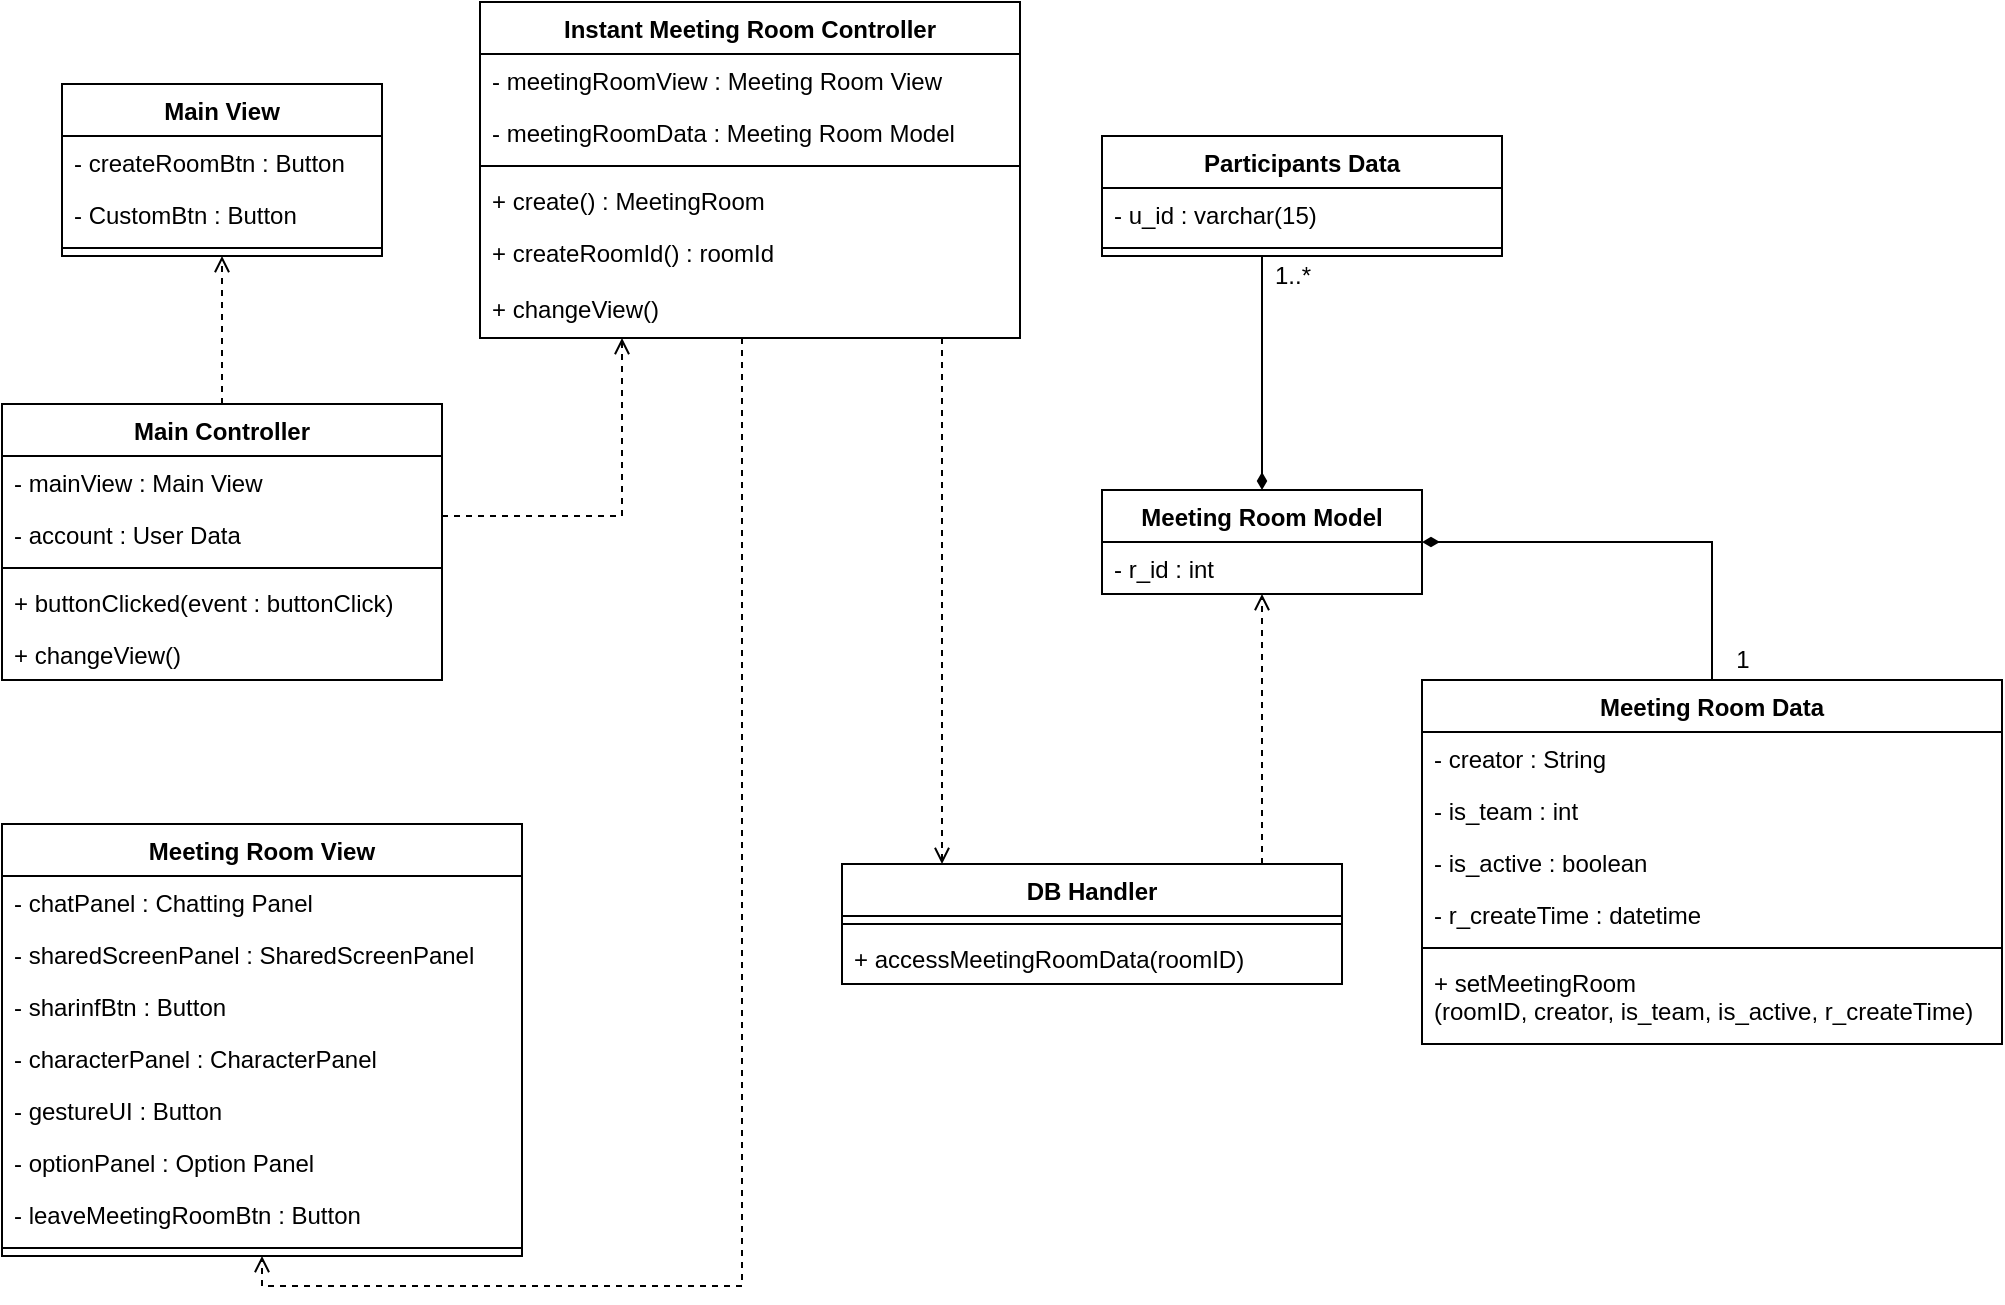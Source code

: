 <mxfile version="14.7.6" type="github">
  <diagram id="qNtHvHr-Q_ltwnV1EGBj" name="Page-1">
    <mxGraphModel dx="1000" dy="625" grid="1" gridSize="10" guides="1" tooltips="1" connect="1" arrows="1" fold="1" page="1" pageScale="1" pageWidth="827" pageHeight="1169" math="0" shadow="0">
      <root>
        <mxCell id="0" />
        <mxCell id="1" parent="0" />
        <mxCell id="Hz_aNHwt8BgAc0QITuWz-67" style="edgeStyle=orthogonalEdgeStyle;rounded=0;orthogonalLoop=1;jettySize=auto;html=1;endArrow=open;endFill=0;dashed=1;" parent="1" source="Hz_aNHwt8BgAc0QITuWz-24" target="Hz_aNHwt8BgAc0QITuWz-55" edge="1">
          <mxGeometry relative="1" as="geometry">
            <Array as="points">
              <mxPoint x="510" y="480" />
              <mxPoint x="510" y="480" />
            </Array>
          </mxGeometry>
        </mxCell>
        <mxCell id="O2qR3MdietZGcdY_5S_x-27" style="edgeStyle=orthogonalEdgeStyle;rounded=0;orthogonalLoop=1;jettySize=auto;html=1;dashed=1;endArrow=open;endFill=0;" parent="1" source="Hz_aNHwt8BgAc0QITuWz-24" target="Hz_aNHwt8BgAc0QITuWz-40" edge="1">
          <mxGeometry relative="1" as="geometry">
            <Array as="points">
              <mxPoint x="410" y="841" />
              <mxPoint x="170" y="841" />
            </Array>
          </mxGeometry>
        </mxCell>
        <mxCell id="Hz_aNHwt8BgAc0QITuWz-24" value="Instant Meeting Room Controller" style="swimlane;fontStyle=1;align=center;verticalAlign=top;childLayout=stackLayout;horizontal=1;startSize=26;horizontalStack=0;resizeParent=1;resizeParentMax=0;resizeLast=0;collapsible=1;marginBottom=0;" parent="1" vertex="1">
          <mxGeometry x="279" y="199" width="270" height="168" as="geometry" />
        </mxCell>
        <mxCell id="Hz_aNHwt8BgAc0QITuWz-25" value="- meetingRoomView : Meeting Room View" style="text;strokeColor=none;fillColor=none;align=left;verticalAlign=top;spacingLeft=4;spacingRight=4;overflow=hidden;rotatable=0;points=[[0,0.5],[1,0.5]];portConstraint=eastwest;" parent="Hz_aNHwt8BgAc0QITuWz-24" vertex="1">
          <mxGeometry y="26" width="270" height="26" as="geometry" />
        </mxCell>
        <mxCell id="Hz_aNHwt8BgAc0QITuWz-28" value="- meetingRoomData : Meeting Room Model" style="text;strokeColor=none;fillColor=none;align=left;verticalAlign=top;spacingLeft=4;spacingRight=4;overflow=hidden;rotatable=0;points=[[0,0.5],[1,0.5]];portConstraint=eastwest;" parent="Hz_aNHwt8BgAc0QITuWz-24" vertex="1">
          <mxGeometry y="52" width="270" height="26" as="geometry" />
        </mxCell>
        <mxCell id="Hz_aNHwt8BgAc0QITuWz-26" value="" style="line;strokeWidth=1;fillColor=none;align=left;verticalAlign=middle;spacingTop=-1;spacingLeft=3;spacingRight=3;rotatable=0;labelPosition=right;points=[];portConstraint=eastwest;" parent="Hz_aNHwt8BgAc0QITuWz-24" vertex="1">
          <mxGeometry y="78" width="270" height="8" as="geometry" />
        </mxCell>
        <mxCell id="Hz_aNHwt8BgAc0QITuWz-52" value="+ create() : MeetingRoom" style="text;strokeColor=none;fillColor=none;align=left;verticalAlign=top;spacingLeft=4;spacingRight=4;overflow=hidden;rotatable=0;points=[[0,0.5],[1,0.5]];portConstraint=eastwest;" parent="Hz_aNHwt8BgAc0QITuWz-24" vertex="1">
          <mxGeometry y="86" width="270" height="26" as="geometry" />
        </mxCell>
        <mxCell id="Hz_aNHwt8BgAc0QITuWz-54" value="+ createRoomId() : roomId" style="text;strokeColor=none;fillColor=none;align=left;verticalAlign=top;spacingLeft=4;spacingRight=4;overflow=hidden;rotatable=0;points=[[0,0.5],[1,0.5]];portConstraint=eastwest;" parent="Hz_aNHwt8BgAc0QITuWz-24" vertex="1">
          <mxGeometry y="112" width="270" height="28" as="geometry" />
        </mxCell>
        <mxCell id="O2qR3MdietZGcdY_5S_x-10" value="+ changeView()" style="text;strokeColor=none;fillColor=none;align=left;verticalAlign=top;spacingLeft=4;spacingRight=4;overflow=hidden;rotatable=0;points=[[0,0.5],[1,0.5]];portConstraint=eastwest;" parent="Hz_aNHwt8BgAc0QITuWz-24" vertex="1">
          <mxGeometry y="140" width="270" height="28" as="geometry" />
        </mxCell>
        <mxCell id="Hz_aNHwt8BgAc0QITuWz-65" style="edgeStyle=orthogonalEdgeStyle;rounded=0;orthogonalLoop=1;jettySize=auto;html=1;dashed=1;endArrow=open;endFill=0;" parent="1" source="Hz_aNHwt8BgAc0QITuWz-30" target="Hz_aNHwt8BgAc0QITuWz-24" edge="1">
          <mxGeometry relative="1" as="geometry">
            <Array as="points">
              <mxPoint x="350" y="456" />
            </Array>
          </mxGeometry>
        </mxCell>
        <mxCell id="gz0RsTwGi9bUB4MpCDVb-1" style="edgeStyle=orthogonalEdgeStyle;rounded=0;orthogonalLoop=1;jettySize=auto;html=1;entryX=0.5;entryY=1;entryDx=0;entryDy=0;endArrow=open;endFill=0;dashed=1;" parent="1" source="Hz_aNHwt8BgAc0QITuWz-30" target="Hz_aNHwt8BgAc0QITuWz-35" edge="1">
          <mxGeometry relative="1" as="geometry" />
        </mxCell>
        <mxCell id="Hz_aNHwt8BgAc0QITuWz-30" value="Main Controller" style="swimlane;fontStyle=1;align=center;verticalAlign=top;childLayout=stackLayout;horizontal=1;startSize=26;horizontalStack=0;resizeParent=1;resizeParentMax=0;resizeLast=0;collapsible=1;marginBottom=0;" parent="1" vertex="1">
          <mxGeometry x="40" y="400" width="220" height="138" as="geometry" />
        </mxCell>
        <mxCell id="Hz_aNHwt8BgAc0QITuWz-31" value="- mainView : Main View" style="text;strokeColor=none;fillColor=none;align=left;verticalAlign=top;spacingLeft=4;spacingRight=4;overflow=hidden;rotatable=0;points=[[0,0.5],[1,0.5]];portConstraint=eastwest;" parent="Hz_aNHwt8BgAc0QITuWz-30" vertex="1">
          <mxGeometry y="26" width="220" height="26" as="geometry" />
        </mxCell>
        <mxCell id="Hz_aNHwt8BgAc0QITuWz-32" value="- account : User Data" style="text;strokeColor=none;fillColor=none;align=left;verticalAlign=top;spacingLeft=4;spacingRight=4;overflow=hidden;rotatable=0;points=[[0,0.5],[1,0.5]];portConstraint=eastwest;" parent="Hz_aNHwt8BgAc0QITuWz-30" vertex="1">
          <mxGeometry y="52" width="220" height="26" as="geometry" />
        </mxCell>
        <mxCell id="Hz_aNHwt8BgAc0QITuWz-33" value="" style="line;strokeWidth=1;fillColor=none;align=left;verticalAlign=middle;spacingTop=-1;spacingLeft=3;spacingRight=3;rotatable=0;labelPosition=right;points=[];portConstraint=eastwest;" parent="Hz_aNHwt8BgAc0QITuWz-30" vertex="1">
          <mxGeometry y="78" width="220" height="8" as="geometry" />
        </mxCell>
        <mxCell id="O2qR3MdietZGcdY_5S_x-1" value="+ buttonClicked(event : buttonClick)" style="text;strokeColor=none;fillColor=none;align=left;verticalAlign=top;spacingLeft=4;spacingRight=4;overflow=hidden;rotatable=0;points=[[0,0.5],[1,0.5]];portConstraint=eastwest;" parent="Hz_aNHwt8BgAc0QITuWz-30" vertex="1">
          <mxGeometry y="86" width="220" height="26" as="geometry" />
        </mxCell>
        <mxCell id="Hz_aNHwt8BgAc0QITuWz-34" value="+ changeView()" style="text;strokeColor=none;fillColor=none;align=left;verticalAlign=top;spacingLeft=4;spacingRight=4;overflow=hidden;rotatable=0;points=[[0,0.5],[1,0.5]];portConstraint=eastwest;" parent="Hz_aNHwt8BgAc0QITuWz-30" vertex="1">
          <mxGeometry y="112" width="220" height="26" as="geometry" />
        </mxCell>
        <mxCell id="Hz_aNHwt8BgAc0QITuWz-35" value="Main View" style="swimlane;fontStyle=1;align=center;verticalAlign=top;childLayout=stackLayout;horizontal=1;startSize=26;horizontalStack=0;resizeParent=1;resizeParentMax=0;resizeLast=0;collapsible=1;marginBottom=0;" parent="1" vertex="1">
          <mxGeometry x="70" y="240" width="160" height="86" as="geometry" />
        </mxCell>
        <mxCell id="Hz_aNHwt8BgAc0QITuWz-36" value="- createRoomBtn : Button" style="text;strokeColor=none;fillColor=none;align=left;verticalAlign=top;spacingLeft=4;spacingRight=4;overflow=hidden;rotatable=0;points=[[0,0.5],[1,0.5]];portConstraint=eastwest;" parent="Hz_aNHwt8BgAc0QITuWz-35" vertex="1">
          <mxGeometry y="26" width="160" height="26" as="geometry" />
        </mxCell>
        <mxCell id="Hz_aNHwt8BgAc0QITuWz-39" value="- CustomBtn : Button" style="text;strokeColor=none;fillColor=none;align=left;verticalAlign=top;spacingLeft=4;spacingRight=4;overflow=hidden;rotatable=0;points=[[0,0.5],[1,0.5]];portConstraint=eastwest;" parent="Hz_aNHwt8BgAc0QITuWz-35" vertex="1">
          <mxGeometry y="52" width="160" height="26" as="geometry" />
        </mxCell>
        <mxCell id="Hz_aNHwt8BgAc0QITuWz-37" value="" style="line;strokeWidth=1;fillColor=none;align=left;verticalAlign=middle;spacingTop=-1;spacingLeft=3;spacingRight=3;rotatable=0;labelPosition=right;points=[];portConstraint=eastwest;" parent="Hz_aNHwt8BgAc0QITuWz-35" vertex="1">
          <mxGeometry y="78" width="160" height="8" as="geometry" />
        </mxCell>
        <mxCell id="Hz_aNHwt8BgAc0QITuWz-40" value="Meeting Room View" style="swimlane;fontStyle=1;align=center;verticalAlign=top;childLayout=stackLayout;horizontal=1;startSize=26;horizontalStack=0;resizeParent=1;resizeParentMax=0;resizeLast=0;collapsible=1;marginBottom=0;" parent="1" vertex="1">
          <mxGeometry x="40" y="610" width="260" height="216" as="geometry" />
        </mxCell>
        <mxCell id="Hz_aNHwt8BgAc0QITuWz-41" value="- chatPanel : Chatting Panel" style="text;strokeColor=none;fillColor=none;align=left;verticalAlign=top;spacingLeft=4;spacingRight=4;overflow=hidden;rotatable=0;points=[[0,0.5],[1,0.5]];portConstraint=eastwest;" parent="Hz_aNHwt8BgAc0QITuWz-40" vertex="1">
          <mxGeometry y="26" width="260" height="26" as="geometry" />
        </mxCell>
        <mxCell id="Hz_aNHwt8BgAc0QITuWz-42" value="- sharedScreenPanel : SharedScreenPanel" style="text;strokeColor=none;fillColor=none;align=left;verticalAlign=top;spacingLeft=4;spacingRight=4;overflow=hidden;rotatable=0;points=[[0,0.5],[1,0.5]];portConstraint=eastwest;" parent="Hz_aNHwt8BgAc0QITuWz-40" vertex="1">
          <mxGeometry y="52" width="260" height="26" as="geometry" />
        </mxCell>
        <mxCell id="T610vIt47XMcc3ndqieg-5" value="- sharinfBtn : Button" style="text;strokeColor=none;fillColor=none;align=left;verticalAlign=top;spacingLeft=4;spacingRight=4;overflow=hidden;rotatable=0;points=[[0,0.5],[1,0.5]];portConstraint=eastwest;" vertex="1" parent="Hz_aNHwt8BgAc0QITuWz-40">
          <mxGeometry y="78" width="260" height="26" as="geometry" />
        </mxCell>
        <mxCell id="O2qR3MdietZGcdY_5S_x-26" value="- characterPanel : CharacterPanel" style="text;strokeColor=none;fillColor=none;align=left;verticalAlign=top;spacingLeft=4;spacingRight=4;overflow=hidden;rotatable=0;points=[[0,0.5],[1,0.5]];portConstraint=eastwest;" parent="Hz_aNHwt8BgAc0QITuWz-40" vertex="1">
          <mxGeometry y="104" width="260" height="26" as="geometry" />
        </mxCell>
        <mxCell id="Hz_aNHwt8BgAc0QITuWz-46" value="- gestureUI : Button" style="text;strokeColor=none;fillColor=none;align=left;verticalAlign=top;spacingLeft=4;spacingRight=4;overflow=hidden;rotatable=0;points=[[0,0.5],[1,0.5]];portConstraint=eastwest;" parent="Hz_aNHwt8BgAc0QITuWz-40" vertex="1">
          <mxGeometry y="130" width="260" height="26" as="geometry" />
        </mxCell>
        <mxCell id="Hz_aNHwt8BgAc0QITuWz-47" value="- optionPanel : Option Panel" style="text;strokeColor=none;fillColor=none;align=left;verticalAlign=top;spacingLeft=4;spacingRight=4;overflow=hidden;rotatable=0;points=[[0,0.5],[1,0.5]];portConstraint=eastwest;" parent="Hz_aNHwt8BgAc0QITuWz-40" vertex="1">
          <mxGeometry y="156" width="260" height="26" as="geometry" />
        </mxCell>
        <mxCell id="T610vIt47XMcc3ndqieg-6" value="- leaveMeetingRoomBtn : Button" style="text;strokeColor=none;fillColor=none;align=left;verticalAlign=top;spacingLeft=4;spacingRight=4;overflow=hidden;rotatable=0;points=[[0,0.5],[1,0.5]];portConstraint=eastwest;" vertex="1" parent="Hz_aNHwt8BgAc0QITuWz-40">
          <mxGeometry y="182" width="260" height="26" as="geometry" />
        </mxCell>
        <mxCell id="Hz_aNHwt8BgAc0QITuWz-43" value="" style="line;strokeWidth=1;fillColor=none;align=left;verticalAlign=middle;spacingTop=-1;spacingLeft=3;spacingRight=3;rotatable=0;labelPosition=right;points=[];portConstraint=eastwest;" parent="Hz_aNHwt8BgAc0QITuWz-40" vertex="1">
          <mxGeometry y="208" width="260" height="8" as="geometry" />
        </mxCell>
        <mxCell id="Hz_aNHwt8BgAc0QITuWz-55" value="DB Handler" style="swimlane;fontStyle=1;align=center;verticalAlign=top;childLayout=stackLayout;horizontal=1;startSize=26;horizontalStack=0;resizeParent=1;resizeParentMax=0;resizeLast=0;collapsible=1;marginBottom=0;" parent="1" vertex="1">
          <mxGeometry x="460" y="630" width="250" height="60" as="geometry" />
        </mxCell>
        <mxCell id="Hz_aNHwt8BgAc0QITuWz-57" value="" style="line;strokeWidth=1;fillColor=none;align=left;verticalAlign=middle;spacingTop=-1;spacingLeft=3;spacingRight=3;rotatable=0;labelPosition=right;points=[];portConstraint=eastwest;" parent="Hz_aNHwt8BgAc0QITuWz-55" vertex="1">
          <mxGeometry y="26" width="250" height="8" as="geometry" />
        </mxCell>
        <mxCell id="Hz_aNHwt8BgAc0QITuWz-58" value="+ accessMeetingRoomData(roomID)" style="text;strokeColor=none;fillColor=none;align=left;verticalAlign=top;spacingLeft=4;spacingRight=4;overflow=hidden;rotatable=0;points=[[0,0.5],[1,0.5]];portConstraint=eastwest;" parent="Hz_aNHwt8BgAc0QITuWz-55" vertex="1">
          <mxGeometry y="34" width="250" height="26" as="geometry" />
        </mxCell>
        <mxCell id="Hz_aNHwt8BgAc0QITuWz-60" value="Meeting Room Model" style="swimlane;fontStyle=1;align=center;verticalAlign=top;childLayout=stackLayout;horizontal=1;startSize=26;horizontalStack=0;resizeParent=1;resizeParentMax=0;resizeLast=0;collapsible=1;marginBottom=0;" parent="1" vertex="1">
          <mxGeometry x="590" y="443" width="160" height="52" as="geometry" />
        </mxCell>
        <mxCell id="MDP1rMCHdJ5td23b5jNx-1" value="- r_id : int" style="text;strokeColor=none;fillColor=none;align=left;verticalAlign=top;spacingLeft=4;spacingRight=4;overflow=hidden;rotatable=0;points=[[0,0.5],[1,0.5]];portConstraint=eastwest;" parent="Hz_aNHwt8BgAc0QITuWz-60" vertex="1">
          <mxGeometry y="26" width="160" height="26" as="geometry" />
        </mxCell>
        <mxCell id="MDP1rMCHdJ5td23b5jNx-18" style="edgeStyle=orthogonalEdgeStyle;rounded=0;orthogonalLoop=1;jettySize=auto;html=1;endArrow=diamondThin;endFill=1;startSize=6;endSize=6;strokeWidth=1;" parent="1" source="MDP1rMCHdJ5td23b5jNx-5" target="Hz_aNHwt8BgAc0QITuWz-60" edge="1">
          <mxGeometry relative="1" as="geometry">
            <Array as="points">
              <mxPoint x="670" y="370" />
              <mxPoint x="670" y="370" />
            </Array>
          </mxGeometry>
        </mxCell>
        <mxCell id="MDP1rMCHdJ5td23b5jNx-5" value="Participants Data" style="swimlane;fontStyle=1;align=center;verticalAlign=top;childLayout=stackLayout;horizontal=1;startSize=26;horizontalStack=0;resizeParent=1;resizeParentMax=0;resizeLast=0;collapsible=1;marginBottom=0;" parent="1" vertex="1">
          <mxGeometry x="590" y="266" width="200" height="60" as="geometry" />
        </mxCell>
        <mxCell id="MDP1rMCHdJ5td23b5jNx-6" value="- u_id : varchar(15)" style="text;strokeColor=none;fillColor=none;align=left;verticalAlign=top;spacingLeft=4;spacingRight=4;overflow=hidden;rotatable=0;points=[[0,0.5],[1,0.5]];portConstraint=eastwest;" parent="MDP1rMCHdJ5td23b5jNx-5" vertex="1">
          <mxGeometry y="26" width="200" height="26" as="geometry" />
        </mxCell>
        <mxCell id="MDP1rMCHdJ5td23b5jNx-10" value="" style="line;strokeWidth=1;fillColor=none;align=left;verticalAlign=middle;spacingTop=-1;spacingLeft=3;spacingRight=3;rotatable=0;labelPosition=right;points=[];portConstraint=eastwest;" parent="MDP1rMCHdJ5td23b5jNx-5" vertex="1">
          <mxGeometry y="52" width="200" height="8" as="geometry" />
        </mxCell>
        <mxCell id="MDP1rMCHdJ5td23b5jNx-22" style="edgeStyle=orthogonalEdgeStyle;rounded=0;orthogonalLoop=1;jettySize=auto;html=1;endArrow=diamondThin;endFill=1;startSize=6;endSize=6;strokeWidth=1;exitX=0.5;exitY=0;exitDx=0;exitDy=0;" parent="1" source="O2qR3MdietZGcdY_5S_x-20" target="Hz_aNHwt8BgAc0QITuWz-60" edge="1">
          <mxGeometry relative="1" as="geometry">
            <Array as="points">
              <mxPoint x="895" y="469" />
            </Array>
            <mxPoint x="940" y="420" as="sourcePoint" />
          </mxGeometry>
        </mxCell>
        <mxCell id="O2qR3MdietZGcdY_5S_x-20" value="Meeting Room Data" style="swimlane;fontStyle=1;align=center;verticalAlign=top;childLayout=stackLayout;horizontal=1;startSize=26;horizontalStack=0;resizeParent=1;resizeParentMax=0;resizeLast=0;collapsible=1;marginBottom=0;" parent="1" vertex="1">
          <mxGeometry x="750" y="538" width="290" height="182" as="geometry" />
        </mxCell>
        <mxCell id="O2qR3MdietZGcdY_5S_x-22" value="- creator : String" style="text;strokeColor=none;fillColor=none;align=left;verticalAlign=top;spacingLeft=4;spacingRight=4;overflow=hidden;rotatable=0;points=[[0,0.5],[1,0.5]];portConstraint=eastwest;" parent="O2qR3MdietZGcdY_5S_x-20" vertex="1">
          <mxGeometry y="26" width="290" height="26" as="geometry" />
        </mxCell>
        <mxCell id="O2qR3MdietZGcdY_5S_x-30" value="- is_team : int" style="text;strokeColor=none;fillColor=none;align=left;verticalAlign=top;spacingLeft=4;spacingRight=4;overflow=hidden;rotatable=0;points=[[0,0.5],[1,0.5]];portConstraint=eastwest;" parent="O2qR3MdietZGcdY_5S_x-20" vertex="1">
          <mxGeometry y="52" width="290" height="26" as="geometry" />
        </mxCell>
        <mxCell id="O2qR3MdietZGcdY_5S_x-31" value="- is_active : boolean" style="text;strokeColor=none;fillColor=none;align=left;verticalAlign=top;spacingLeft=4;spacingRight=4;overflow=hidden;rotatable=0;points=[[0,0.5],[1,0.5]];portConstraint=eastwest;" parent="O2qR3MdietZGcdY_5S_x-20" vertex="1">
          <mxGeometry y="78" width="290" height="26" as="geometry" />
        </mxCell>
        <mxCell id="O2qR3MdietZGcdY_5S_x-29" value="- r_createTime : datetime" style="text;strokeColor=none;fillColor=none;align=left;verticalAlign=top;spacingLeft=4;spacingRight=4;overflow=hidden;rotatable=0;points=[[0,0.5],[1,0.5]];portConstraint=eastwest;" parent="O2qR3MdietZGcdY_5S_x-20" vertex="1">
          <mxGeometry y="104" width="290" height="26" as="geometry" />
        </mxCell>
        <mxCell id="O2qR3MdietZGcdY_5S_x-23" value="" style="line;strokeWidth=1;fillColor=none;align=left;verticalAlign=middle;spacingTop=-1;spacingLeft=3;spacingRight=3;rotatable=0;labelPosition=right;points=[];portConstraint=eastwest;" parent="O2qR3MdietZGcdY_5S_x-20" vertex="1">
          <mxGeometry y="130" width="290" height="8" as="geometry" />
        </mxCell>
        <mxCell id="O2qR3MdietZGcdY_5S_x-24" value="+ setMeetingRoom&#xa;(roomID, creator, is_team, is_active, r_createTime)" style="text;strokeColor=none;fillColor=none;align=left;verticalAlign=top;spacingLeft=4;spacingRight=4;overflow=hidden;rotatable=0;points=[[0,0.5],[1,0.5]];portConstraint=eastwest;" parent="O2qR3MdietZGcdY_5S_x-20" vertex="1">
          <mxGeometry y="138" width="290" height="44" as="geometry" />
        </mxCell>
        <mxCell id="O2qR3MdietZGcdY_5S_x-28" style="edgeStyle=orthogonalEdgeStyle;rounded=0;orthogonalLoop=1;jettySize=auto;html=1;dashed=1;endArrow=open;endFill=0;" parent="1" target="Hz_aNHwt8BgAc0QITuWz-60" edge="1" source="Hz_aNHwt8BgAc0QITuWz-55">
          <mxGeometry relative="1" as="geometry">
            <mxPoint x="800" y="735" as="targetPoint" />
            <mxPoint x="710" y="660" as="sourcePoint" />
            <Array as="points">
              <mxPoint x="670" y="560" />
              <mxPoint x="670" y="560" />
            </Array>
          </mxGeometry>
        </mxCell>
        <mxCell id="T610vIt47XMcc3ndqieg-2" value="1..*" style="text;html=1;align=center;verticalAlign=middle;resizable=0;points=[];autosize=1;strokeColor=none;" vertex="1" parent="1">
          <mxGeometry x="670" y="326" width="30" height="20" as="geometry" />
        </mxCell>
        <mxCell id="T610vIt47XMcc3ndqieg-3" value="1" style="text;html=1;align=center;verticalAlign=middle;resizable=0;points=[];autosize=1;strokeColor=none;" vertex="1" parent="1">
          <mxGeometry x="900" y="518" width="20" height="20" as="geometry" />
        </mxCell>
      </root>
    </mxGraphModel>
  </diagram>
</mxfile>
